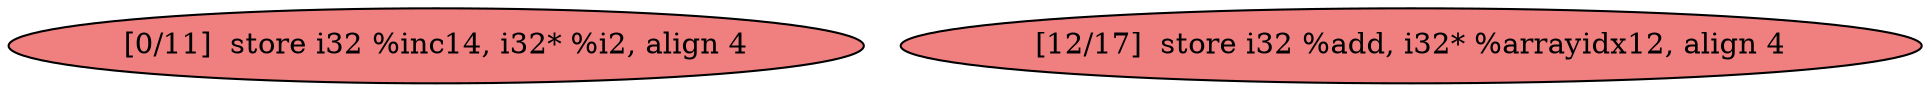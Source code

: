 
digraph G {


node113 [fillcolor=lightcoral,label="[0/11]  store i32 %inc14, i32* %i2, align 4",shape=ellipse,style=filled ]
node112 [fillcolor=lightcoral,label="[12/17]  store i32 %add, i32* %arrayidx12, align 4",shape=ellipse,style=filled ]



}
